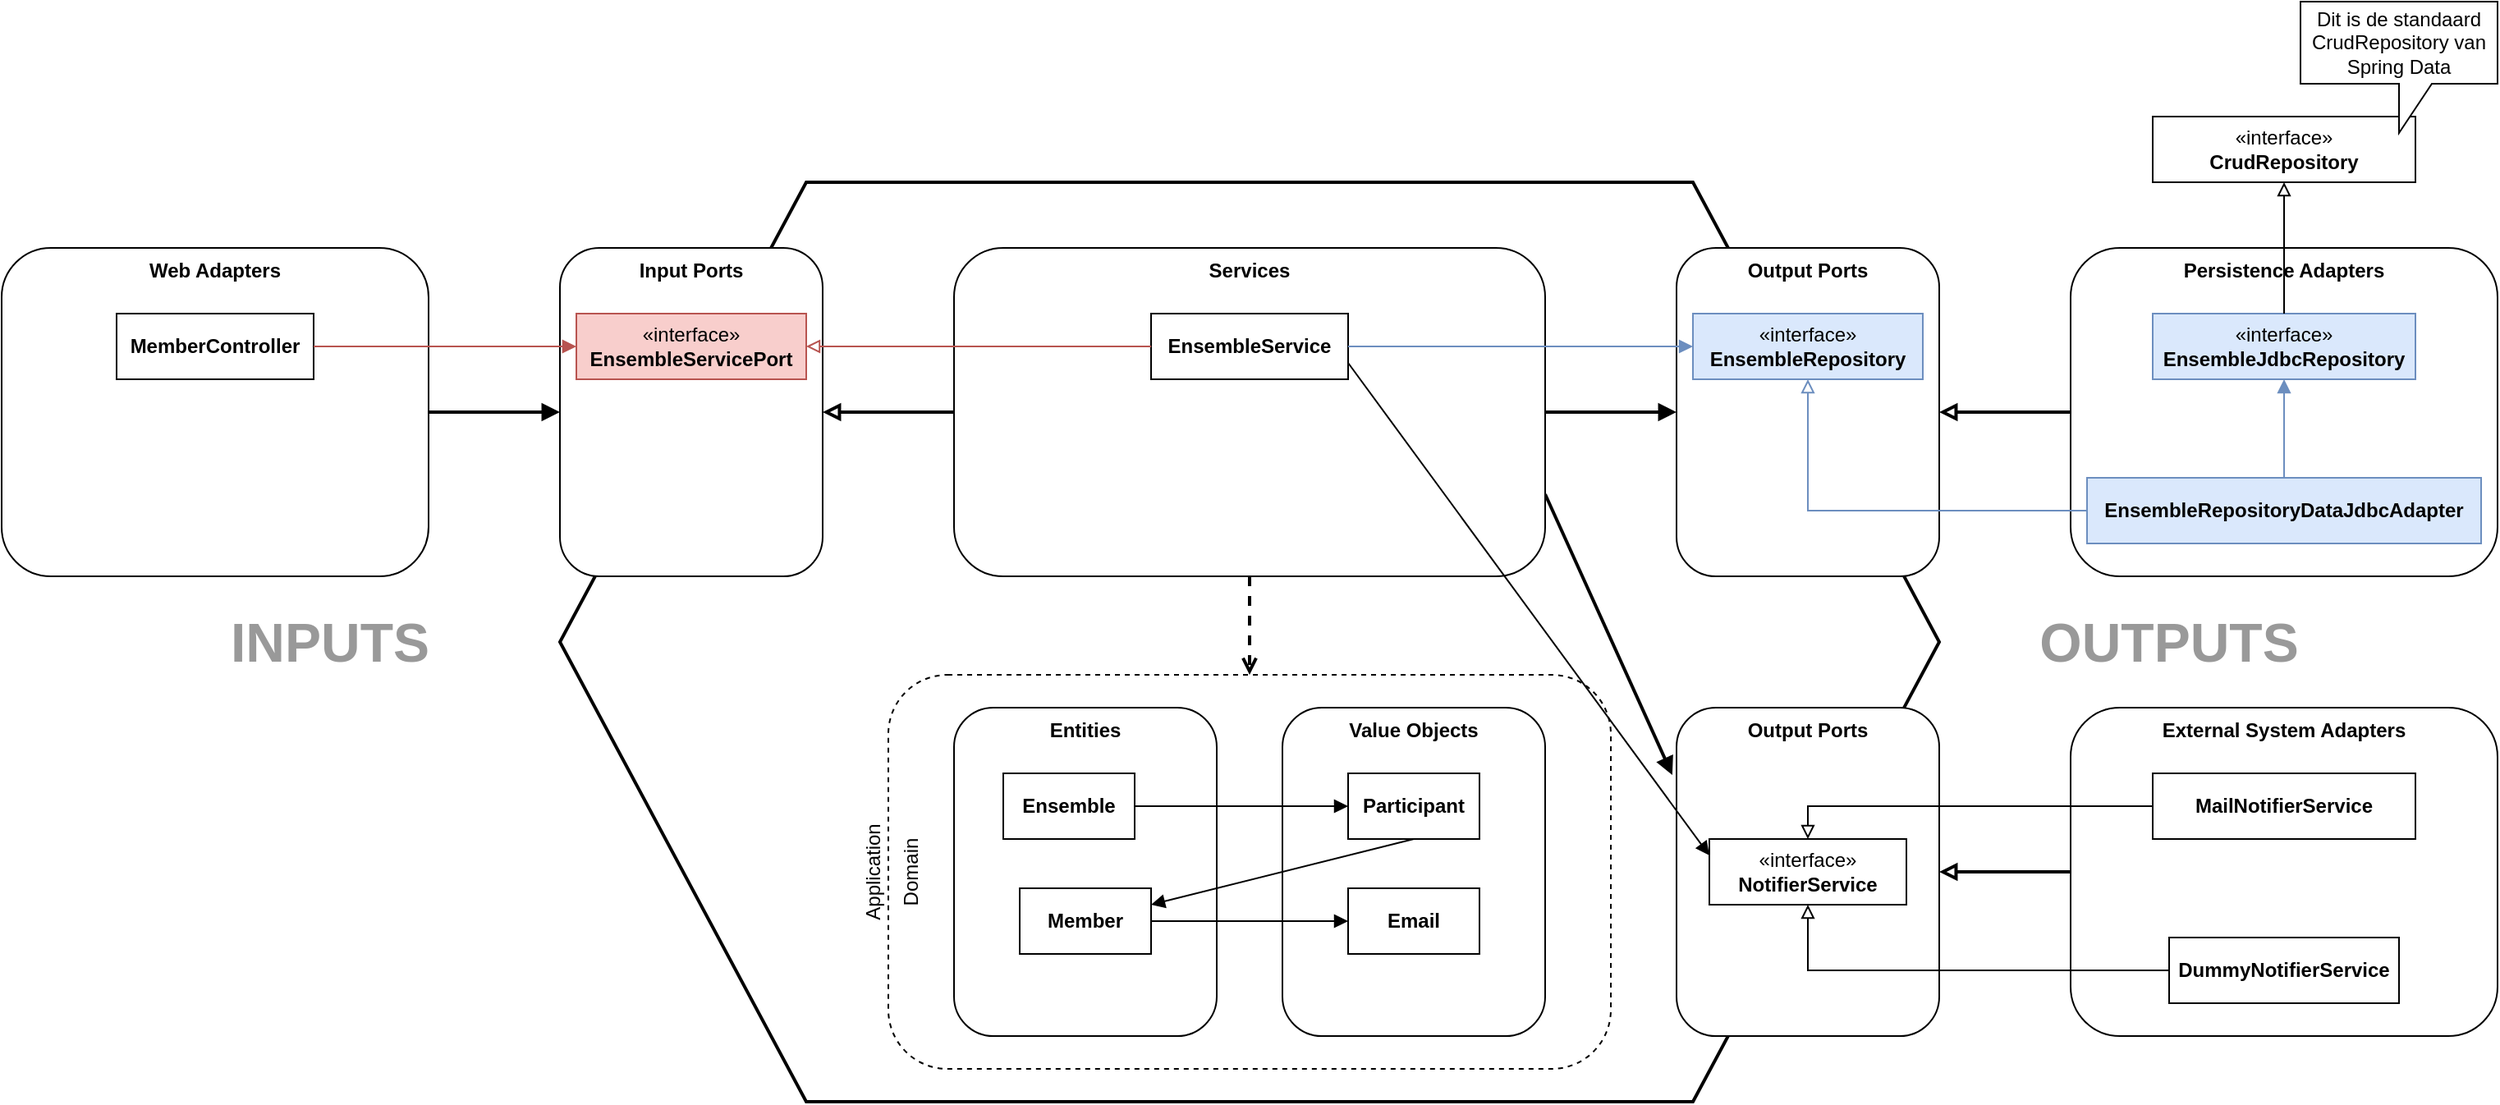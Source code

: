 <mxfile version="24.7.17">
  <diagram name="Page-1" id="-hfQYTGBIGC2IBwUTKeI">
    <mxGraphModel dx="1191" dy="824" grid="1" gridSize="10" guides="0" tooltips="1" connect="1" arrows="0" fold="1" page="0" pageScale="1" pageWidth="827" pageHeight="1169" math="0" shadow="0">
      <root>
        <mxCell id="0" />
        <mxCell id="1" value="Hexagon" style="locked=1;" parent="0" />
        <mxCell id="qZ0eZMEyJfM4uQIMgLbZ-5" value="" style="group;movable=1;resizable=1;rotatable=1;deletable=1;editable=1;locked=0;connectable=1;cloneable=0;" parent="1" vertex="1" connectable="0">
          <mxGeometry x="-140" y="240" width="1520" height="560" as="geometry" />
        </mxCell>
        <mxCell id="WYxq5w56mi98Xdl97QRf-30" value="&lt;b&gt;External System Adapters&lt;/b&gt;" style="html=1;whiteSpace=wrap;rounded=1;horizontal=1;verticalAlign=top;movable=1;cloneable=0;deletable=1;connectable=1;allowArrows=0;resizable=1;rotatable=1;recursiveResize=0;expand=0;container=1;collapsible=0;dropTarget=1;editable=1;locked=0;" parent="qZ0eZMEyJfM4uQIMgLbZ-5" vertex="1">
          <mxGeometry x="1260" y="320" width="260" height="200" as="geometry" />
        </mxCell>
        <mxCell id="WYxq5w56mi98Xdl97QRf-29" value="&lt;b&gt;Persistence Adapters&lt;/b&gt;" style="html=1;whiteSpace=wrap;rounded=1;horizontal=1;verticalAlign=top;movable=1;cloneable=0;deletable=1;connectable=1;allowArrows=0;resizable=1;rotatable=1;recursiveResize=0;expand=0;container=1;collapsible=0;dropTarget=1;editable=1;locked=0;" parent="qZ0eZMEyJfM4uQIMgLbZ-5" vertex="1">
          <mxGeometry x="1260" y="40" width="260" height="200" as="geometry" />
        </mxCell>
        <mxCell id="WYxq5w56mi98Xdl97QRf-25" value="&lt;b&gt;Web Adapters&lt;/b&gt;" style="html=1;whiteSpace=wrap;rounded=1;horizontal=1;verticalAlign=top;movable=1;cloneable=0;deletable=1;connectable=1;allowArrows=0;resizable=1;rotatable=1;container=1;collapsible=0;recursiveResize=0;expand=0;dropTarget=1;editable=1;locked=0;" parent="qZ0eZMEyJfM4uQIMgLbZ-5" vertex="1">
          <mxGeometry y="40" width="260" height="200" as="geometry" />
        </mxCell>
        <mxCell id="jC72QDiSUMgHh-S-kuxz-1" value="" style="shape=hexagon;perimeter=hexagonPerimeter2;whiteSpace=wrap;html=1;fixedSize=1;size=150;strokeWidth=2;fillColor=none;recursiveResize=0;connectable=1;editable=1;movable=1;resizable=1;rotatable=1;deletable=1;locked=0;allowArrows=0;cloneable=0;pointerEvents=0;expand=0;" parent="qZ0eZMEyJfM4uQIMgLbZ-5" vertex="1">
          <mxGeometry x="340" width="840" height="560" as="geometry" />
        </mxCell>
        <mxCell id="WYxq5w56mi98Xdl97QRf-21" value="" style="group;movable=1;cloneable=0;deletable=1;editable=1;resizable=1;rotatable=1;locked=0;connectable=1;" parent="qZ0eZMEyJfM4uQIMgLbZ-5" vertex="1" connectable="0">
          <mxGeometry x="500" y="380" width="80" height="80" as="geometry" />
        </mxCell>
        <mxCell id="WYxq5w56mi98Xdl97QRf-18" value="Application" style="text;html=1;align=center;verticalAlign=bottom;whiteSpace=wrap;rounded=0;horizontal=0;movable=1;cloneable=0;deletable=1;editable=1;resizable=1;rotatable=1;locked=0;connectable=1;" parent="WYxq5w56mi98Xdl97QRf-21" vertex="1">
          <mxGeometry width="40" height="80" as="geometry" />
        </mxCell>
        <mxCell id="WYxq5w56mi98Xdl97QRf-19" value="Domain" style="text;html=1;align=center;verticalAlign=top;whiteSpace=wrap;rounded=0;horizontal=0;movable=1;cloneable=0;deletable=1;editable=1;resizable=1;rotatable=1;locked=0;connectable=1;" parent="WYxq5w56mi98Xdl97QRf-21" vertex="1">
          <mxGeometry x="40" width="40" height="80" as="geometry" />
        </mxCell>
        <mxCell id="WYxq5w56mi98Xdl97QRf-17" value="" style="rounded=1;whiteSpace=wrap;html=1;fillColor=none;dashed=1;container=1;collapsible=0;recursiveResize=0;movable=1;cloneable=0;deletable=1;connectable=1;allowArrows=0;dropTarget=0;resizable=1;rotatable=1;pointerEvents=0;expand=0;editable=1;locked=0;" parent="qZ0eZMEyJfM4uQIMgLbZ-5" vertex="1">
          <mxGeometry x="540" y="300" width="440" height="240" as="geometry" />
        </mxCell>
        <mxCell id="WYxq5w56mi98Xdl97QRf-14" value="&lt;b&gt;Entities&lt;/b&gt;" style="rounded=1;whiteSpace=wrap;html=1;verticalAlign=top;container=1;recursiveResize=0;autosize=0;rotatable=1;deletable=1;collapsible=0;movable=1;cloneable=0;connectable=1;allowArrows=0;resizable=1;dropTarget=1;editable=1;locked=0;" parent="WYxq5w56mi98Xdl97QRf-17" vertex="1">
          <mxGeometry x="40" y="20" width="160" height="200" as="geometry">
            <mxRectangle x="400" y="220" width="80" height="30" as="alternateBounds" />
          </mxGeometry>
        </mxCell>
        <mxCell id="WYxq5w56mi98Xdl97QRf-15" value="&lt;b&gt;Value Objects&lt;/b&gt;" style="rounded=1;whiteSpace=wrap;html=1;verticalAlign=top;container=1;recursiveResize=0;autosize=0;rotatable=1;deletable=1;collapsible=0;movable=1;cloneable=0;connectable=1;allowArrows=0;resizable=1;expand=0;dropTarget=1;editable=1;locked=0;" parent="WYxq5w56mi98Xdl97QRf-17" vertex="1">
          <mxGeometry x="240" y="20" width="160" height="200" as="geometry">
            <mxRectangle x="400" y="220" width="80" height="30" as="alternateBounds" />
          </mxGeometry>
        </mxCell>
        <mxCell id="WYxq5w56mi98Xdl97QRf-28" value="&lt;b&gt;Output Ports&lt;/b&gt;" style="html=1;whiteSpace=wrap;rounded=1;horizontal=1;verticalAlign=top;movable=1;cloneable=0;deletable=1;connectable=1;allowArrows=0;resizable=1;rotatable=1;recursiveResize=0;expand=0;container=1;dropTarget=1;collapsible=0;editable=1;locked=0;" parent="qZ0eZMEyJfM4uQIMgLbZ-5" vertex="1">
          <mxGeometry x="1020" y="320" width="160" height="200" as="geometry" />
        </mxCell>
        <mxCell id="WYxq5w56mi98Xdl97QRf-27" value="&lt;b&gt;Output Ports&lt;/b&gt;" style="html=1;whiteSpace=wrap;rounded=1;horizontal=1;verticalAlign=top;movable=1;cloneable=0;deletable=1;connectable=1;allowArrows=0;resizable=1;rotatable=1;dropTarget=1;expand=0;recursiveResize=0;container=1;collapsible=0;editable=1;locked=0;" parent="qZ0eZMEyJfM4uQIMgLbZ-5" vertex="1">
          <mxGeometry x="1020" y="40" width="160" height="200" as="geometry" />
        </mxCell>
        <mxCell id="WYxq5w56mi98Xdl97QRf-26" value="&lt;b&gt;Input Ports&lt;/b&gt;" style="html=1;whiteSpace=wrap;rounded=1;horizontal=1;verticalAlign=top;movable=1;cloneable=0;deletable=1;connectable=1;allowArrows=0;resizable=1;rotatable=1;container=1;collapsible=0;recursiveResize=0;expand=0;dropTarget=1;editable=1;locked=0;" parent="qZ0eZMEyJfM4uQIMgLbZ-5" vertex="1">
          <mxGeometry x="340" y="40" width="160" height="200" as="geometry" />
        </mxCell>
        <mxCell id="WYxq5w56mi98Xdl97QRf-33" value="" style="endArrow=block;html=1;rounded=0;strokeWidth=2;endFill=1;exitX=1;exitY=0.5;exitDx=0;exitDy=0;entryX=0;entryY=0.5;entryDx=0;entryDy=0;movable=1;cloneable=0;deletable=1;editable=1;resizable=1;rotatable=1;locked=0;connectable=1;" parent="qZ0eZMEyJfM4uQIMgLbZ-5" source="WYxq5w56mi98Xdl97QRf-25" target="WYxq5w56mi98Xdl97QRf-26" edge="1">
          <mxGeometry width="50" height="50" relative="1" as="geometry">
            <mxPoint x="200" y="420" as="sourcePoint" />
            <mxPoint x="230" y="360" as="targetPoint" />
          </mxGeometry>
        </mxCell>
        <mxCell id="WYxq5w56mi98Xdl97QRf-34" value="" style="endArrow=block;html=1;rounded=0;strokeWidth=2;endFill=1;entryX=0;entryY=0.5;entryDx=0;entryDy=0;exitX=1;exitY=0.5;exitDx=0;exitDy=0;movable=1;cloneable=0;deletable=1;editable=1;resizable=1;rotatable=1;locked=0;connectable=1;" parent="qZ0eZMEyJfM4uQIMgLbZ-5" source="jC72QDiSUMgHh-S-kuxz-7" target="WYxq5w56mi98Xdl97QRf-27" edge="1">
          <mxGeometry width="50" height="50" relative="1" as="geometry">
            <mxPoint x="1090" y="-50" as="sourcePoint" />
            <mxPoint x="1170" y="-50" as="targetPoint" />
          </mxGeometry>
        </mxCell>
        <mxCell id="WYxq5w56mi98Xdl97QRf-35" value="" style="endArrow=block;html=1;rounded=0;strokeWidth=2;endFill=1;entryX=-0.016;entryY=0.205;entryDx=0;entryDy=0;exitX=1;exitY=0.75;exitDx=0;exitDy=0;entryPerimeter=0;movable=1;cloneable=0;deletable=1;editable=1;resizable=1;rotatable=1;locked=0;connectable=1;" parent="qZ0eZMEyJfM4uQIMgLbZ-5" source="jC72QDiSUMgHh-S-kuxz-7" target="WYxq5w56mi98Xdl97QRf-28" edge="1">
          <mxGeometry width="50" height="50" relative="1" as="geometry">
            <mxPoint x="1140" y="-10" as="sourcePoint" />
            <mxPoint x="1030" y="150" as="targetPoint" />
          </mxGeometry>
        </mxCell>
        <mxCell id="jC72QDiSUMgHh-S-kuxz-7" value="&lt;b&gt;Services&lt;/b&gt;" style="rounded=1;whiteSpace=wrap;html=1;verticalAlign=top;container=1;recursiveResize=0;autosize=0;rotatable=1;deletable=1;collapsible=0;dropTarget=1;movable=1;cloneable=0;connectable=1;allowArrows=0;resizable=1;editable=1;locked=0;expand=0;" parent="qZ0eZMEyJfM4uQIMgLbZ-5" vertex="1">
          <mxGeometry x="580" y="40" width="360" height="200" as="geometry">
            <mxRectangle x="400" y="220" width="80" height="30" as="alternateBounds" />
          </mxGeometry>
        </mxCell>
        <mxCell id="WYxq5w56mi98Xdl97QRf-37" value="" style="endArrow=open;html=1;rounded=0;strokeWidth=2;endFill=0;movable=1;cloneable=0;deletable=1;editable=1;resizable=1;rotatable=1;locked=0;connectable=1;exitX=0.5;exitY=1;exitDx=0;exitDy=0;entryX=0.5;entryY=0;entryDx=0;entryDy=0;dashed=1;" parent="qZ0eZMEyJfM4uQIMgLbZ-5" source="jC72QDiSUMgHh-S-kuxz-7" target="WYxq5w56mi98Xdl97QRf-17" edge="1">
          <mxGeometry width="50" height="50" relative="1" as="geometry">
            <mxPoint x="660" y="640" as="sourcePoint" />
            <mxPoint x="690" y="630" as="targetPoint" />
          </mxGeometry>
        </mxCell>
        <mxCell id="WYxq5w56mi98Xdl97QRf-39" value="" style="endArrow=block;html=1;rounded=0;strokeWidth=2;endFill=0;exitX=0;exitY=0.5;exitDx=0;exitDy=0;entryX=1;entryY=0.5;entryDx=0;entryDy=0;movable=1;cloneable=0;deletable=1;editable=1;resizable=1;rotatable=1;locked=0;connectable=1;" parent="qZ0eZMEyJfM4uQIMgLbZ-5" source="WYxq5w56mi98Xdl97QRf-29" target="WYxq5w56mi98Xdl97QRf-27" edge="1">
          <mxGeometry width="50" height="50" relative="1" as="geometry">
            <mxPoint x="1100" y="-80" as="sourcePoint" />
            <mxPoint x="1180" y="-80" as="targetPoint" />
          </mxGeometry>
        </mxCell>
        <mxCell id="WYxq5w56mi98Xdl97QRf-40" value="" style="endArrow=block;html=1;rounded=0;strokeWidth=2;endFill=0;exitX=0;exitY=0.5;exitDx=0;exitDy=0;entryX=1;entryY=0.5;entryDx=0;entryDy=0;movable=1;cloneable=0;deletable=1;editable=1;resizable=1;rotatable=1;locked=0;connectable=1;" parent="qZ0eZMEyJfM4uQIMgLbZ-5" source="WYxq5w56mi98Xdl97QRf-30" target="WYxq5w56mi98Xdl97QRf-28" edge="1">
          <mxGeometry width="50" height="50" relative="1" as="geometry">
            <mxPoint x="1250" y="440" as="sourcePoint" />
            <mxPoint x="1170" y="440" as="targetPoint" />
          </mxGeometry>
        </mxCell>
        <mxCell id="WYxq5w56mi98Xdl97QRf-41" value="" style="endArrow=block;html=1;rounded=0;strokeWidth=2;endFill=0;exitX=0;exitY=0.5;exitDx=0;exitDy=0;entryX=1;entryY=0.5;entryDx=0;entryDy=0;movable=1;cloneable=0;deletable=1;editable=1;resizable=1;rotatable=1;locked=0;connectable=1;" parent="qZ0eZMEyJfM4uQIMgLbZ-5" source="jC72QDiSUMgHh-S-kuxz-7" target="WYxq5w56mi98Xdl97QRf-26" edge="1">
          <mxGeometry width="50" height="50" relative="1" as="geometry">
            <mxPoint x="570" y="130" as="sourcePoint" />
            <mxPoint x="490" y="130" as="targetPoint" />
          </mxGeometry>
        </mxCell>
        <mxCell id="HZvPCyXyY1HRWVu8_gKb-1" value="&lt;font style=&quot;font-size: 33px; font-style: normal;&quot;&gt;INPUTS&lt;/font&gt;" style="text;html=1;align=center;verticalAlign=middle;whiteSpace=wrap;rounded=0;fontStyle=3;fontColor=#999999;labelBackgroundColor=none;textShadow=0;" parent="qZ0eZMEyJfM4uQIMgLbZ-5" vertex="1">
          <mxGeometry x="100" y="240" width="200" height="80" as="geometry" />
        </mxCell>
        <mxCell id="HZvPCyXyY1HRWVu8_gKb-2" value="&lt;font style=&quot;font-size: 33px; font-style: normal;&quot;&gt;OUTPUTS&lt;/font&gt;" style="text;html=1;align=center;verticalAlign=middle;whiteSpace=wrap;rounded=0;fontStyle=3;fontColor=#999999;labelBackgroundColor=none;textShadow=0;" parent="qZ0eZMEyJfM4uQIMgLbZ-5" vertex="1">
          <mxGeometry x="1220" y="240" width="200" height="80" as="geometry" />
        </mxCell>
        <mxCell id="qZ0eZMEyJfM4uQIMgLbZ-8" value="Classes" style="" parent="0" />
        <mxCell id="qZ0eZMEyJfM4uQIMgLbZ-9" value="«interface»&lt;br&gt;&lt;b&gt;EnsembleRepository&lt;/b&gt;" style="html=1;whiteSpace=wrap;connectable=1;allowArrows=1;expand=0;resizable=0;deletable=0;rotatable=0;snapToPoint=0;fillColor=#dae8fc;strokeColor=#6c8ebf;" parent="qZ0eZMEyJfM4uQIMgLbZ-8" vertex="1">
          <mxGeometry x="890" y="320" width="140" height="40" as="geometry" />
        </mxCell>
        <mxCell id="qZ0eZMEyJfM4uQIMgLbZ-10" value="«interface»&lt;br&gt;&lt;b&gt;NotifierService&lt;/b&gt;" style="html=1;whiteSpace=wrap;connectable=1;allowArrows=1;expand=0;resizable=0;deletable=0;rotatable=0;snapToPoint=0;" parent="qZ0eZMEyJfM4uQIMgLbZ-8" vertex="1">
          <mxGeometry x="900" y="640" width="120" height="40" as="geometry" />
        </mxCell>
        <mxCell id="qZ0eZMEyJfM4uQIMgLbZ-11" value="&lt;div&gt;&lt;b style=&quot;background-color: initial;&quot;&gt;DummyNotifierService&lt;/b&gt;&lt;br&gt;&lt;/div&gt;" style="html=1;whiteSpace=wrap;connectable=1;allowArrows=1;expand=0;resizable=0;deletable=0;rotatable=0;snapToPoint=0;" parent="qZ0eZMEyJfM4uQIMgLbZ-8" vertex="1">
          <mxGeometry x="1180" y="700" width="140" height="40" as="geometry" />
        </mxCell>
        <mxCell id="qZ0eZMEyJfM4uQIMgLbZ-12" value="&lt;div&gt;&lt;b&gt;MemberController&lt;/b&gt;&lt;/div&gt;" style="html=1;whiteSpace=wrap;connectable=1;allowArrows=1;expand=0;resizable=0;deletable=0;rotatable=0;snapToPoint=0;" parent="qZ0eZMEyJfM4uQIMgLbZ-8" vertex="1">
          <mxGeometry x="-70" y="320" width="120" height="40" as="geometry" />
        </mxCell>
        <mxCell id="qZ0eZMEyJfM4uQIMgLbZ-13" value="&lt;b&gt;Ensemble&lt;/b&gt;" style="html=1;whiteSpace=wrap;connectable=1;allowArrows=1;expand=0;resizable=0;deletable=0;rotatable=0;snapToPoint=0;" parent="qZ0eZMEyJfM4uQIMgLbZ-8" vertex="1">
          <mxGeometry x="470" y="600" width="80" height="40" as="geometry" />
        </mxCell>
        <mxCell id="qZ0eZMEyJfM4uQIMgLbZ-14" value="&lt;b&gt;Email&lt;/b&gt;" style="html=1;whiteSpace=wrap;connectable=1;allowArrows=1;expand=0;resizable=0;deletable=0;rotatable=0;snapToPoint=0;" parent="qZ0eZMEyJfM4uQIMgLbZ-8" vertex="1">
          <mxGeometry x="680" y="670" width="80" height="40" as="geometry" />
        </mxCell>
        <mxCell id="qZ0eZMEyJfM4uQIMgLbZ-15" value="&lt;div&gt;&lt;b style=&quot;background-color: initial;&quot;&gt;MailNotifierService&lt;/b&gt;&lt;br&gt;&lt;/div&gt;" style="html=1;whiteSpace=wrap;connectable=1;allowArrows=1;expand=0;resizable=0;deletable=0;rotatable=0;snapToPoint=0;" parent="qZ0eZMEyJfM4uQIMgLbZ-8" vertex="1">
          <mxGeometry x="1170" y="600" width="160" height="40" as="geometry" />
        </mxCell>
        <mxCell id="qZ0eZMEyJfM4uQIMgLbZ-16" value="&lt;b&gt;EnsembleService&lt;/b&gt;" style="html=1;whiteSpace=wrap;connectable=1;allowArrows=1;expand=0;resizable=0;deletable=0;rotatable=0;snapToPoint=0;" parent="qZ0eZMEyJfM4uQIMgLbZ-8" vertex="1">
          <mxGeometry x="560" y="320" width="120" height="40" as="geometry" />
        </mxCell>
        <mxCell id="qZ0eZMEyJfM4uQIMgLbZ-17" value="&lt;b&gt;Member&lt;/b&gt;" style="html=1;whiteSpace=wrap;connectable=1;allowArrows=1;expand=0;resizable=0;deletable=0;rotatable=0;snapToPoint=0;" parent="qZ0eZMEyJfM4uQIMgLbZ-8" vertex="1">
          <mxGeometry x="480" y="670" width="80" height="40" as="geometry" />
        </mxCell>
        <mxCell id="qZ0eZMEyJfM4uQIMgLbZ-18" value="&lt;b&gt;Participant&lt;/b&gt;" style="html=1;whiteSpace=wrap;connectable=1;allowArrows=1;expand=0;resizable=0;deletable=0;rotatable=0;snapToPoint=0;" parent="qZ0eZMEyJfM4uQIMgLbZ-8" vertex="1">
          <mxGeometry x="680" y="600" width="80" height="40" as="geometry" />
        </mxCell>
        <mxCell id="qZ0eZMEyJfM4uQIMgLbZ-20" value="" style="endArrow=block;html=1;rounded=0;strokeWidth=1;endFill=1;movable=1;cloneable=0;deletable=1;editable=1;resizable=1;rotatable=1;locked=0;connectable=1;exitX=1;exitY=0.5;exitDx=0;exitDy=0;fillColor=#dae8fc;strokeColor=#6c8ebf;entryX=0;entryY=0.5;entryDx=0;entryDy=0;" parent="qZ0eZMEyJfM4uQIMgLbZ-8" target="qZ0eZMEyJfM4uQIMgLbZ-9" edge="1">
          <mxGeometry width="50" height="50" relative="1" as="geometry">
            <mxPoint x="680" y="340" as="sourcePoint" />
            <mxPoint x="850" y="220" as="targetPoint" />
          </mxGeometry>
        </mxCell>
        <mxCell id="qZ0eZMEyJfM4uQIMgLbZ-22" value="" style="endArrow=block;html=1;rounded=0;strokeWidth=1;endFill=1;entryX=0;entryY=0.5;entryDx=0;entryDy=0;movable=1;cloneable=0;deletable=1;editable=1;resizable=1;rotatable=1;locked=0;connectable=1;exitX=1;exitY=0.5;exitDx=0;exitDy=0;" parent="qZ0eZMEyJfM4uQIMgLbZ-8" source="qZ0eZMEyJfM4uQIMgLbZ-13" target="qZ0eZMEyJfM4uQIMgLbZ-18" edge="1">
          <mxGeometry width="50" height="50" relative="1" as="geometry">
            <mxPoint x="700" y="840" as="sourcePoint" />
            <mxPoint x="780" y="840" as="targetPoint" />
          </mxGeometry>
        </mxCell>
        <mxCell id="dnlBX8vC30w0LTZ7l3ts-1" value="" style="endArrow=block;html=1;rounded=0;strokeWidth=1;endFill=1;entryX=1;entryY=0.25;entryDx=0;entryDy=0;movable=1;cloneable=0;deletable=1;editable=1;resizable=1;rotatable=1;locked=0;connectable=1;exitX=0.5;exitY=1;exitDx=0;exitDy=0;bendable=1;" parent="qZ0eZMEyJfM4uQIMgLbZ-8" source="qZ0eZMEyJfM4uQIMgLbZ-18" target="qZ0eZMEyJfM4uQIMgLbZ-17" edge="1">
          <mxGeometry width="50" height="50" relative="1" as="geometry">
            <mxPoint x="830" y="880" as="sourcePoint" />
            <mxPoint x="910" y="880" as="targetPoint" />
          </mxGeometry>
        </mxCell>
        <mxCell id="dnlBX8vC30w0LTZ7l3ts-2" value="" style="endArrow=block;html=1;rounded=0;strokeWidth=1;endFill=1;entryX=0;entryY=0.5;entryDx=0;entryDy=0;movable=1;cloneable=0;deletable=1;editable=1;resizable=1;rotatable=1;locked=0;connectable=1;exitX=1;exitY=0.5;exitDx=0;exitDy=0;" parent="qZ0eZMEyJfM4uQIMgLbZ-8" source="qZ0eZMEyJfM4uQIMgLbZ-17" target="qZ0eZMEyJfM4uQIMgLbZ-14" edge="1">
          <mxGeometry width="50" height="50" relative="1" as="geometry">
            <mxPoint x="90" y="940" as="sourcePoint" />
            <mxPoint x="170" y="940" as="targetPoint" />
          </mxGeometry>
        </mxCell>
        <mxCell id="dnlBX8vC30w0LTZ7l3ts-3" value="" style="endArrow=block;html=1;rounded=0;strokeWidth=1;endFill=0;exitX=0;exitY=0.5;exitDx=0;exitDy=0;entryX=0.5;entryY=0;entryDx=0;entryDy=0;movable=1;cloneable=0;deletable=1;editable=1;resizable=1;rotatable=1;locked=0;connectable=1;" parent="qZ0eZMEyJfM4uQIMgLbZ-8" source="qZ0eZMEyJfM4uQIMgLbZ-15" target="qZ0eZMEyJfM4uQIMgLbZ-10" edge="1">
          <mxGeometry width="50" height="50" relative="1" as="geometry">
            <mxPoint x="1160" y="619.5" as="sourcePoint" />
            <mxPoint x="1080" y="619.5" as="targetPoint" />
            <Array as="points">
              <mxPoint x="1100" y="620" />
              <mxPoint x="960" y="620" />
            </Array>
          </mxGeometry>
        </mxCell>
        <mxCell id="dnlBX8vC30w0LTZ7l3ts-4" value="" style="endArrow=block;html=1;rounded=0;strokeWidth=1;endFill=0;exitX=0;exitY=0.5;exitDx=0;exitDy=0;entryX=0.5;entryY=1;entryDx=0;entryDy=0;movable=1;cloneable=0;deletable=1;editable=1;resizable=1;rotatable=1;locked=0;connectable=1;" parent="qZ0eZMEyJfM4uQIMgLbZ-8" source="qZ0eZMEyJfM4uQIMgLbZ-11" target="qZ0eZMEyJfM4uQIMgLbZ-10" edge="1">
          <mxGeometry width="50" height="50" relative="1" as="geometry">
            <mxPoint x="1160" y="810" as="sourcePoint" />
            <mxPoint x="1080" y="810" as="targetPoint" />
            <Array as="points">
              <mxPoint x="960" y="720" />
            </Array>
          </mxGeometry>
        </mxCell>
        <mxCell id="dnlBX8vC30w0LTZ7l3ts-6" value="" style="endArrow=block;html=1;rounded=0;strokeWidth=1;endFill=1;movable=1;cloneable=0;deletable=1;editable=1;resizable=1;rotatable=1;locked=0;connectable=1;entryX=0;entryY=0.5;entryDx=0;entryDy=0;fillColor=#f8cecc;strokeColor=#b85450;" parent="qZ0eZMEyJfM4uQIMgLbZ-8" target="oSYT8IsLfjzJ3H-LNnot-1" edge="1">
          <mxGeometry width="50" height="50" relative="1" as="geometry">
            <mxPoint x="50" y="340" as="sourcePoint" />
            <mxPoint x="170" y="340" as="targetPoint" />
          </mxGeometry>
        </mxCell>
        <mxCell id="dnlBX8vC30w0LTZ7l3ts-7" value="" style="endArrow=block;html=1;rounded=0;strokeWidth=1;endFill=1;entryX=0;entryY=0.25;entryDx=0;entryDy=0;movable=1;cloneable=0;deletable=1;editable=1;resizable=1;rotatable=1;locked=0;connectable=1;exitX=1;exitY=0.75;exitDx=0;exitDy=0;" parent="qZ0eZMEyJfM4uQIMgLbZ-8" source="qZ0eZMEyJfM4uQIMgLbZ-16" target="qZ0eZMEyJfM4uQIMgLbZ-10" edge="1">
          <mxGeometry width="50" height="50" relative="1" as="geometry">
            <mxPoint x="640" y="400" as="sourcePoint" />
            <mxPoint x="720" y="400" as="targetPoint" />
          </mxGeometry>
        </mxCell>
        <mxCell id="oSYT8IsLfjzJ3H-LNnot-1" value="«interface»&lt;br&gt;&lt;b&gt;EnsembleServicePort&lt;/b&gt;" style="html=1;whiteSpace=wrap;connectable=1;allowArrows=1;expand=0;resizable=0;deletable=0;rotatable=0;snapToPoint=0;fillColor=#f8cecc;strokeColor=#b85450;" parent="qZ0eZMEyJfM4uQIMgLbZ-8" vertex="1">
          <mxGeometry x="210" y="320" width="140" height="40" as="geometry" />
        </mxCell>
        <mxCell id="oSYT8IsLfjzJ3H-LNnot-2" value="" style="endArrow=block;html=1;rounded=0;strokeWidth=1;endFill=0;exitX=0;exitY=0.5;exitDx=0;exitDy=0;movable=1;cloneable=0;deletable=1;editable=1;resizable=1;rotatable=1;locked=0;connectable=1;entryX=1;entryY=0.5;entryDx=0;entryDy=0;fillColor=#f8cecc;strokeColor=#b85450;" parent="qZ0eZMEyJfM4uQIMgLbZ-8" source="qZ0eZMEyJfM4uQIMgLbZ-16" target="oSYT8IsLfjzJ3H-LNnot-1" edge="1">
          <mxGeometry width="50" height="50" relative="1" as="geometry">
            <mxPoint x="550" y="340" as="sourcePoint" />
            <mxPoint x="410" y="340" as="targetPoint" />
            <Array as="points" />
          </mxGeometry>
        </mxCell>
        <mxCell id="oSYT8IsLfjzJ3H-LNnot-3" value="«interface»&lt;br&gt;&lt;b&gt;EnsembleJdbcRepository&lt;/b&gt;" style="html=1;whiteSpace=wrap;connectable=1;allowArrows=1;expand=0;resizable=0;deletable=0;rotatable=0;snapToPoint=0;fillColor=#dae8fc;strokeColor=#6c8ebf;" parent="qZ0eZMEyJfM4uQIMgLbZ-8" vertex="1">
          <mxGeometry x="1170" y="320" width="160" height="40" as="geometry" />
        </mxCell>
        <mxCell id="oSYT8IsLfjzJ3H-LNnot-5" value="&lt;b&gt;EnsembleRepositoryDataJdbcAdapter&lt;/b&gt;" style="html=1;whiteSpace=wrap;connectable=1;allowArrows=1;expand=0;resizable=1;deletable=0;rotatable=0;snapToPoint=0;fillColor=#dae8fc;strokeColor=#6c8ebf;" parent="qZ0eZMEyJfM4uQIMgLbZ-8" vertex="1">
          <mxGeometry x="1130" y="420" width="240" height="40" as="geometry" />
        </mxCell>
        <mxCell id="oSYT8IsLfjzJ3H-LNnot-8" value="" style="endArrow=block;html=1;rounded=0;strokeWidth=1;endFill=1;entryX=0.5;entryY=1;entryDx=0;entryDy=0;movable=1;cloneable=0;deletable=1;editable=1;resizable=1;rotatable=1;locked=0;connectable=1;exitX=0.5;exitY=0;exitDx=0;exitDy=0;fillColor=#dae8fc;strokeColor=#6c8ebf;" parent="qZ0eZMEyJfM4uQIMgLbZ-8" source="oSYT8IsLfjzJ3H-LNnot-5" target="oSYT8IsLfjzJ3H-LNnot-3" edge="1">
          <mxGeometry width="50" height="50" relative="1" as="geometry">
            <mxPoint x="1460" y="430" as="sourcePoint" />
            <mxPoint x="1460" y="370" as="targetPoint" />
          </mxGeometry>
        </mxCell>
        <mxCell id="oSYT8IsLfjzJ3H-LNnot-10" value="" style="endArrow=block;html=1;rounded=0;strokeWidth=1;endFill=0;exitX=0;exitY=0.5;exitDx=0;exitDy=0;movable=1;cloneable=0;deletable=1;editable=1;resizable=1;rotatable=1;locked=0;connectable=1;entryX=0.5;entryY=1;entryDx=0;entryDy=0;fillColor=#dae8fc;strokeColor=#6c8ebf;" parent="qZ0eZMEyJfM4uQIMgLbZ-8" source="oSYT8IsLfjzJ3H-LNnot-5" target="qZ0eZMEyJfM4uQIMgLbZ-9" edge="1">
          <mxGeometry width="50" height="50" relative="1" as="geometry">
            <mxPoint x="1120" y="440" as="sourcePoint" />
            <mxPoint x="900" y="400" as="targetPoint" />
            <Array as="points">
              <mxPoint x="960" y="440" />
            </Array>
          </mxGeometry>
        </mxCell>
        <mxCell id="WWrdHs1ipivSWLmv9Fow-5" value="" style="endArrow=block;html=1;rounded=0;strokeWidth=1;endFill=0;exitX=0.5;exitY=0;exitDx=0;exitDy=0;movable=1;cloneable=0;deletable=1;editable=1;resizable=1;rotatable=1;locked=0;connectable=1;fillColor=#f8cecc;strokeColor=#000000;" edge="1" parent="qZ0eZMEyJfM4uQIMgLbZ-8" source="oSYT8IsLfjzJ3H-LNnot-3" target="WWrdHs1ipivSWLmv9Fow-6">
          <mxGeometry width="50" height="50" relative="1" as="geometry">
            <mxPoint x="1270" y="200" as="sourcePoint" />
            <mxPoint x="1250" y="240" as="targetPoint" />
            <Array as="points" />
          </mxGeometry>
        </mxCell>
        <mxCell id="WWrdHs1ipivSWLmv9Fow-6" value="«interface»&lt;br&gt;&lt;b&gt;CrudRepository&lt;/b&gt;" style="html=1;whiteSpace=wrap;connectable=1;allowArrows=1;expand=0;resizable=0;deletable=0;rotatable=0;snapToPoint=0;" vertex="1" parent="qZ0eZMEyJfM4uQIMgLbZ-8">
          <mxGeometry x="1170" y="200" width="160" height="40" as="geometry" />
        </mxCell>
        <mxCell id="WWrdHs1ipivSWLmv9Fow-7" value="Dit is de standaard CrudRepository van Spring Data" style="shape=callout;whiteSpace=wrap;html=1;perimeter=calloutPerimeter;" vertex="1" parent="qZ0eZMEyJfM4uQIMgLbZ-8">
          <mxGeometry x="1260" y="130" width="120" height="80" as="geometry" />
        </mxCell>
      </root>
    </mxGraphModel>
  </diagram>
</mxfile>
